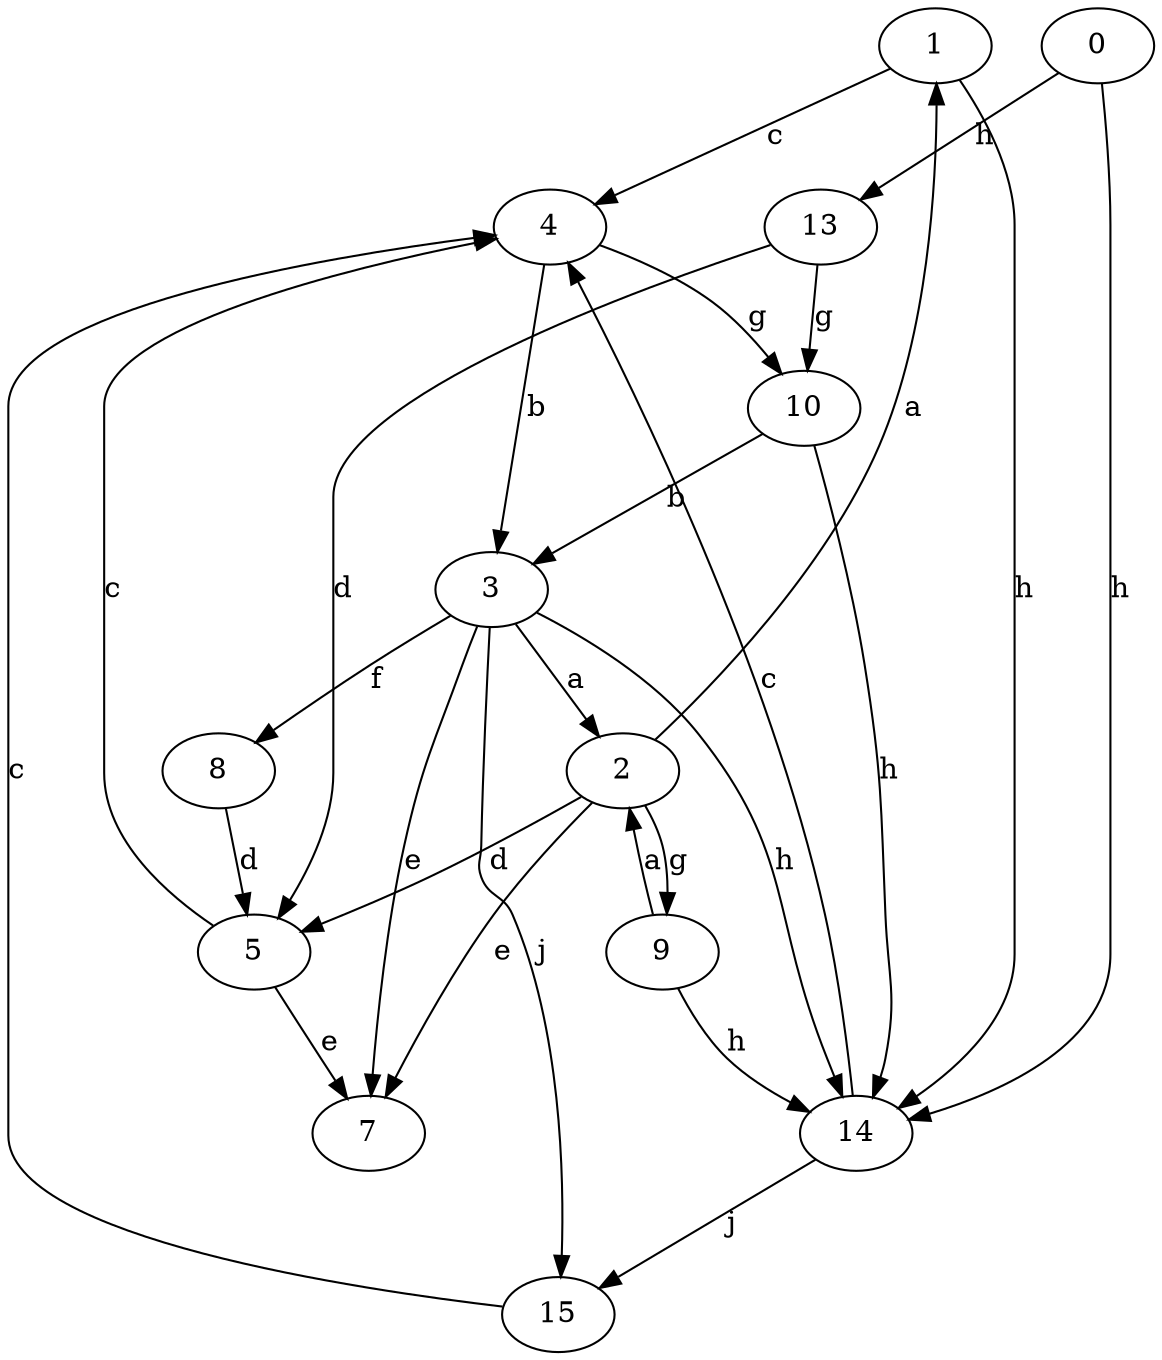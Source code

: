 strict digraph  {
1;
2;
3;
4;
5;
0;
7;
8;
9;
10;
13;
14;
15;
1 -> 4  [label=c];
1 -> 14  [label=h];
2 -> 1  [label=a];
2 -> 5  [label=d];
2 -> 7  [label=e];
2 -> 9  [label=g];
3 -> 2  [label=a];
3 -> 7  [label=e];
3 -> 8  [label=f];
3 -> 14  [label=h];
3 -> 15  [label=j];
4 -> 3  [label=b];
4 -> 10  [label=g];
5 -> 4  [label=c];
5 -> 7  [label=e];
0 -> 13  [label=h];
0 -> 14  [label=h];
8 -> 5  [label=d];
9 -> 2  [label=a];
9 -> 14  [label=h];
10 -> 3  [label=b];
10 -> 14  [label=h];
13 -> 5  [label=d];
13 -> 10  [label=g];
14 -> 4  [label=c];
14 -> 15  [label=j];
15 -> 4  [label=c];
}
